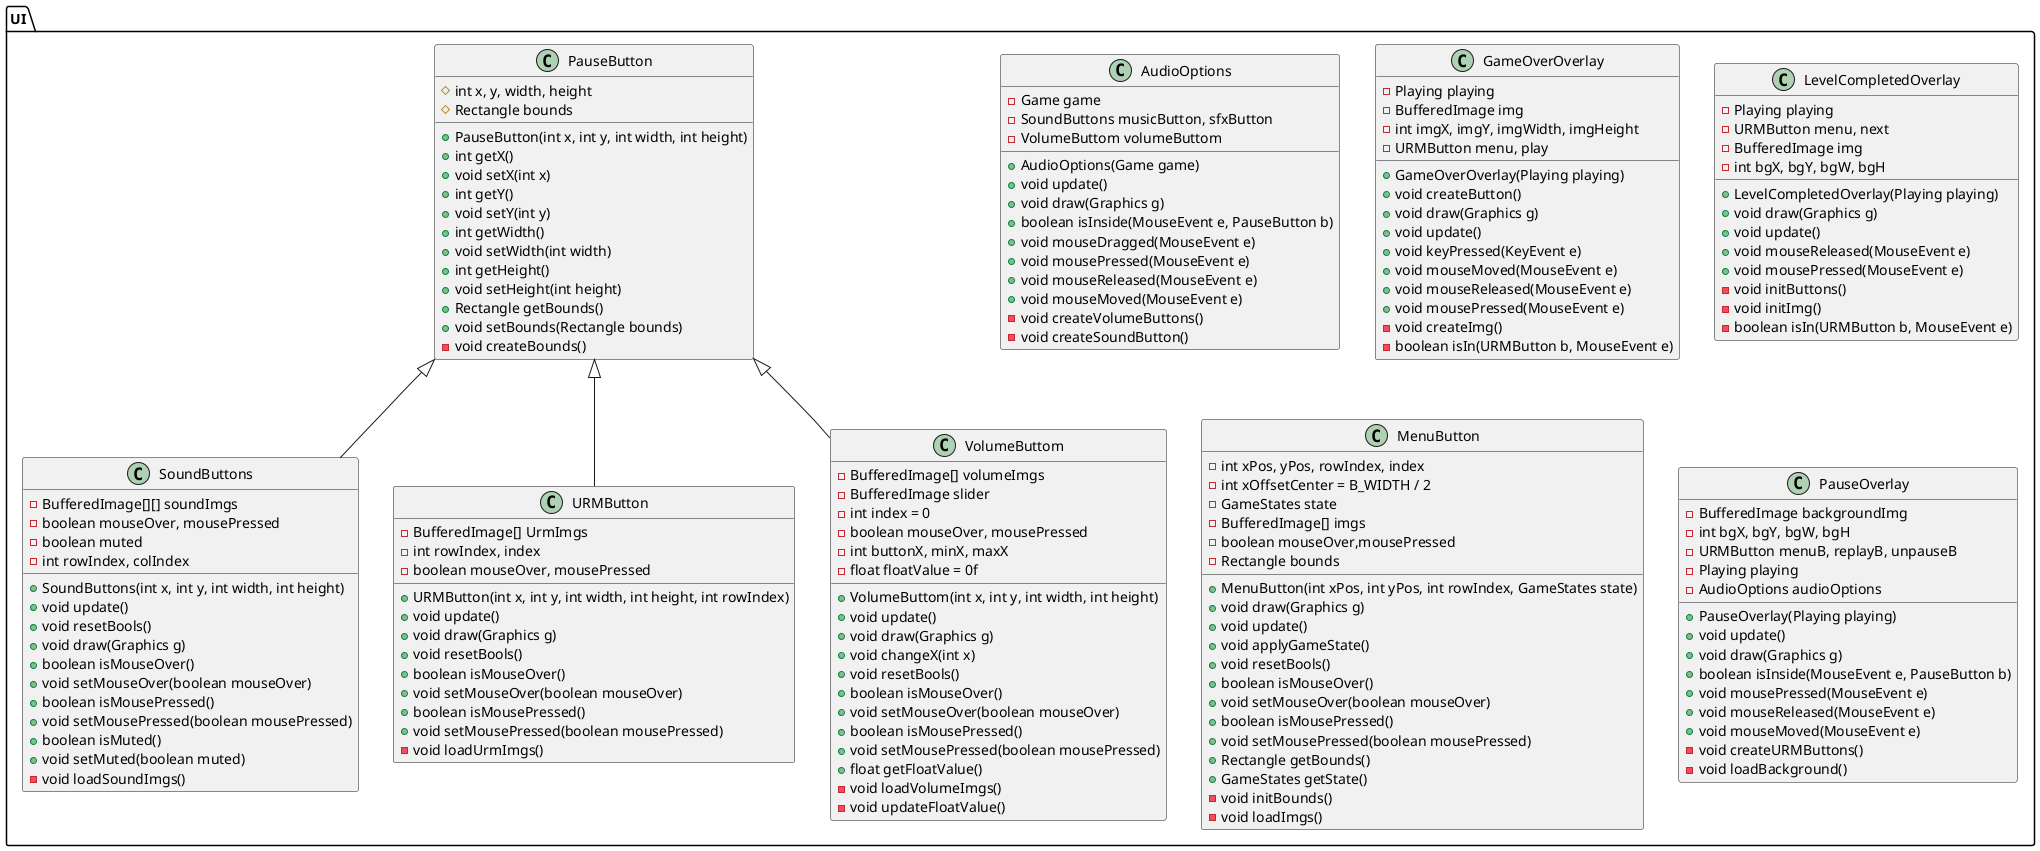 @startuml
package UI{
    class AudioOptions {
        - Game game
        - SoundButtons musicButton, sfxButton
        - VolumeButtom volumeButtom

            +  AudioOptions(Game game)
            +  void update()
            +  void draw(Graphics g)
            +  boolean isInside(MouseEvent e, PauseButton b)
            +  void mouseDragged(MouseEvent e)
            +  void mousePressed(MouseEvent e)
            +  void mouseReleased(MouseEvent e)
            +  void mouseMoved(MouseEvent e)
            - void createVolumeButtons()
            - void createSoundButton()
    }

    class GameOverOverlay {
        - Playing playing
        - BufferedImage img
        - int imgX, imgY, imgWidth, imgHeight
        - URMButton menu, play

            +  GameOverOverlay(Playing playing)
            +  void createButton()
            +  void draw(Graphics g)
            +  void update()
            +  void keyPressed(KeyEvent e)
            +  void mouseMoved(MouseEvent e)
            +  void mouseReleased(MouseEvent e)
            +  void mousePressed(MouseEvent e)
            - void createImg()
            - boolean isIn(URMButton b, MouseEvent e)
    }

    class LevelCompletedOverlay {
        - Playing playing
        - URMButton menu, next
        - BufferedImage img
        - int bgX, bgY, bgW, bgH

            +  LevelCompletedOverlay(Playing playing)
            +  void draw(Graphics g)
            +  void update()
            +  void mouseReleased(MouseEvent e)
            +  void mousePressed(MouseEvent e)
            - void initButtons()
            - void initImg()
            - boolean isIn(URMButton b, MouseEvent e)
    }

    class MenuButton {
        - int xPos, yPos, rowIndex, index
        - int xOffsetCenter = B_WIDTH / 2
        - GameStates state
        - BufferedImage[] imgs
        - boolean mouseOver,mousePressed
        - Rectangle bounds

            +  MenuButton(int xPos, int yPos, int rowIndex, GameStates state)
            +  void draw(Graphics g)
            +  void update()
            +  void applyGameState()
            +  void resetBools()
            +  boolean isMouseOver()
            +  void setMouseOver(boolean mouseOver)
            +  boolean isMousePressed()
            +  void setMousePressed(boolean mousePressed)
            +  Rectangle getBounds()
            +  GameStates getState()
            - void initBounds()
            - void loadImgs()
    }

    class PauseButton {
        # int x, y, width, height
        # Rectangle bounds

            +  PauseButton(int x, int y, int width, int height)
            +  int getX()
            +  void setX(int x)
            +  int getY()
            +  void setY(int y)
            +  int getWidth()
            +  void setWidth(int width)
            +  int getHeight()
            +  void setHeight(int height)
            +  Rectangle getBounds()
            +  void setBounds(Rectangle bounds)
            - void createBounds()
    }

    class PauseOverlay {
        - BufferedImage backgroundImg
        - int bgX, bgY, bgW, bgH
        - URMButton menuB, replayB, unpauseB
        - Playing playing
        - AudioOptions audioOptions


            +  PauseOverlay(Playing playing)
            +  void update()
            +  void draw(Graphics g)
            +  boolean isInside(MouseEvent e, PauseButton b)
            +  void mousePressed(MouseEvent e)
            +  void mouseReleased(MouseEvent e)
            +  void mouseMoved(MouseEvent e)
            - void createURMButtons()
            - void loadBackground()
    }

    class SoundButtons extends PauseButton{
        - BufferedImage[][] soundImgs
        - boolean mouseOver, mousePressed
        - boolean muted
        - int rowIndex, colIndex

            +  SoundButtons(int x, int y, int width, int height)
            +  void update()
            +  void resetBools()
            +  void draw(Graphics g)
            +  boolean isMouseOver()
            +  void setMouseOver(boolean mouseOver)
            +  boolean isMousePressed()
            +  void setMousePressed(boolean mousePressed)
            +  boolean isMuted()
            +  void setMuted(boolean muted)
            - void loadSoundImgs()
    }

    class URMButton extends PauseButton{
        - BufferedImage[] UrmImgs
        - int rowIndex, index
        - boolean mouseOver, mousePressed

            +  URMButton(int x, int y, int width, int height, int rowIndex)
            +  void update()
            +  void draw(Graphics g)
            +  void resetBools()
            +  boolean isMouseOver()
            +  void setMouseOver(boolean mouseOver)
            +  boolean isMousePressed()
            +  void setMousePressed(boolean mousePressed)
            - void loadUrmImgs()
    }

    class VolumeButtom extends PauseButton{
        - BufferedImage[] volumeImgs
        - BufferedImage slider
        - int index = 0
        - boolean mouseOver, mousePressed
        - int buttonX, minX, maxX
        - float floatValue = 0f

            +  VolumeButtom(int x, int y, int width, int height)
            +  void update()
            +  void draw(Graphics g)
            +  void changeX(int x)
            +  void resetBools()
            +  boolean isMouseOver()
            +  void setMouseOver(boolean mouseOver)
            +  boolean isMousePressed()
            +  void setMousePressed(boolean mousePressed)
            +  float getFloatValue()
            - void loadVolumeImgs()
            - void updateFloatValue()
    }
}
@enduml